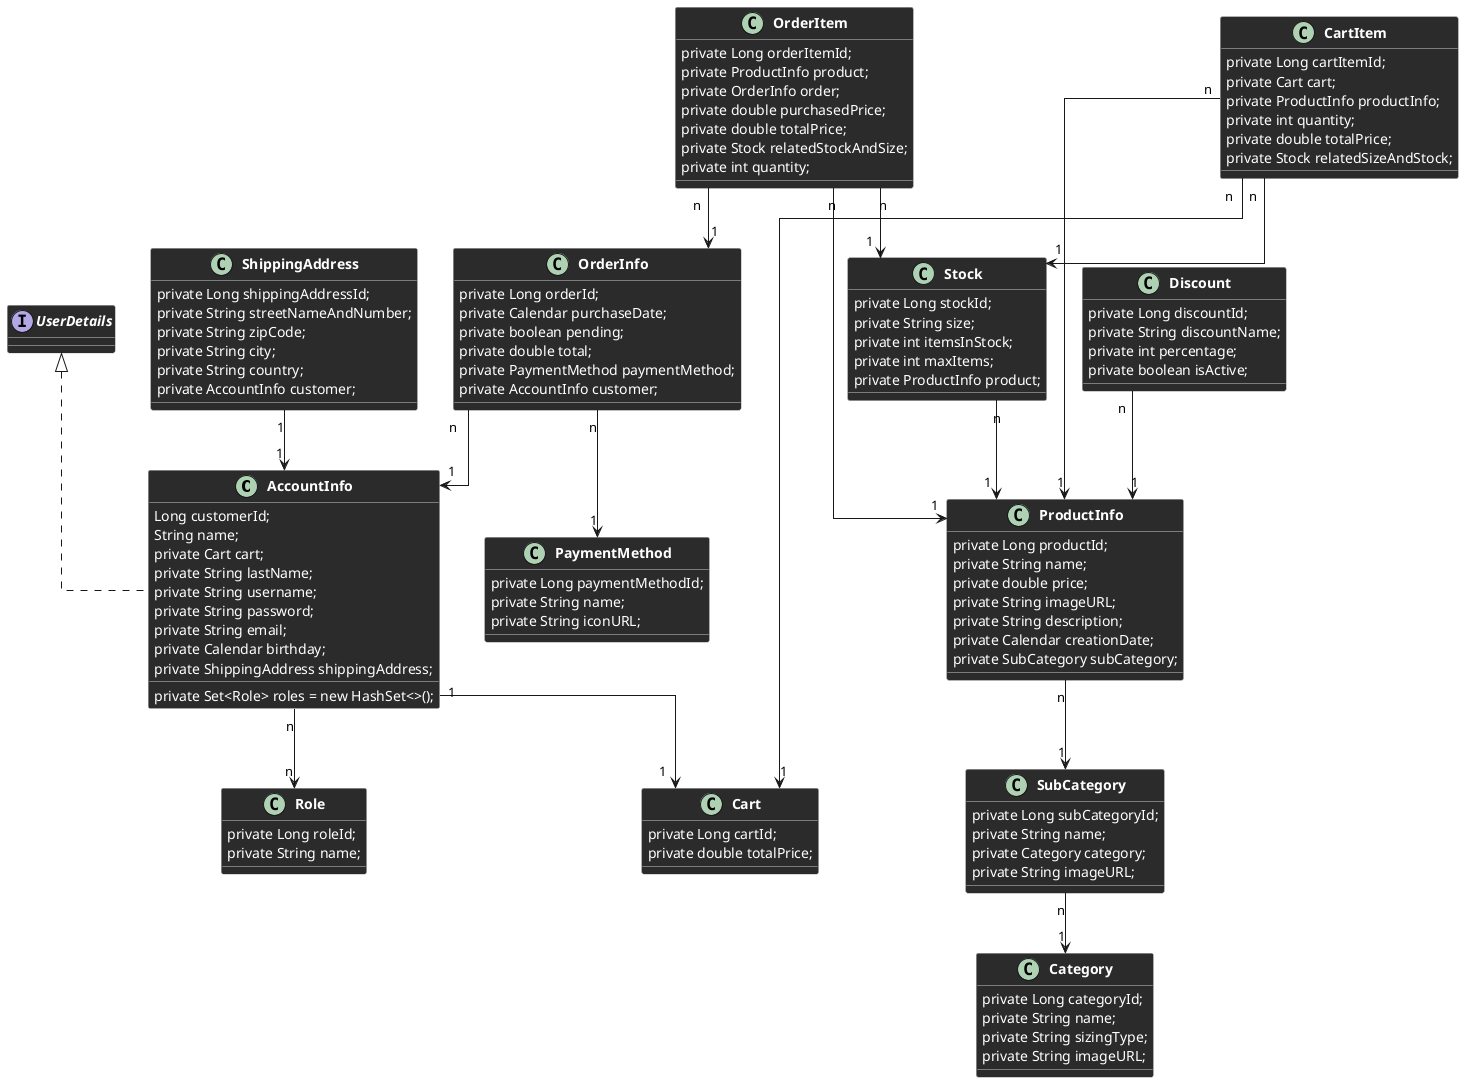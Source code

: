 @startuml
'https://plantuml.com/class-diagram

class AccountInfo implements UserDetails {
    Long customerId;
    String name;
    private Cart cart;
    private String lastName;
    private String username;
    private String password;
    private String email;
    private Calendar birthday;
    private Set<Role> roles = new HashSet<>();
    private ShippingAddress shippingAddress;
}


class Discount {
    private Long discountId;
    private String discountName;
    private int percentage;
    private boolean isActive;
}

class ShippingAddress {

    private Long shippingAddressId;
    private String streetNameAndNumber;
    private String zipCode;
    private String city;
    private String country;
    private AccountInfo customer;
}

class ProductInfo {
    private Long productId;
    private String name;
    private double price;
    private String imageURL;
    private String description;
    private Calendar creationDate;
    private SubCategory subCategory;
}

class Category {
    private Long categoryId;
    private String name;
    private String sizingType;
    private String imageURL;
}

class SubCategory {
    private Long subCategoryId;
    private String name;
    private Category category;
    private String imageURL;
}

class Stock {
    private Long stockId;
    private String size;
    private int itemsInStock;
    private int maxItems;
    private ProductInfo product;
}


class Cart {
    private Long cartId;
    private double totalPrice;
}

class CartItem {
    private Long cartItemId;
    private Cart cart;
    private ProductInfo productInfo;
    private int quantity;
    private double totalPrice;
    private Stock relatedSizeAndStock;
}


class OrderInfo {
    private Long orderId;
    private Calendar purchaseDate;
    private boolean pending;
    private double total;
    private PaymentMethod paymentMethod;
    private AccountInfo customer;
}

class OrderItem {
    private Long orderItemId;
    private ProductInfo product;
    private OrderInfo order;
    private double purchasedPrice;
    private double totalPrice;
    private Stock relatedStockAndSize;
    private int quantity;
}


class PaymentMethod {
    private Long paymentMethodId;
    private String name;
    private String iconURL;
}

class Role {
    private Long roleId;
    private String name;
}

AccountInfo "1" --> "1" Cart
AccountInfo "n" --> "n" Role

Discount "n" --> "1" ProductInfo

ProductInfo "n" --> "1" SubCategory
Stock "n" --> "1" ProductInfo


SubCategory "n" --> "1" Category

CartItem "n" --> "1" Cart
CartItem "n" --> "1" ProductInfo
CartItem "n" --> "1" Stock

OrderInfo "n" --> "1" PaymentMethod
OrderInfo "n" --> "1" AccountInfo

OrderItem "n" --> "1" ProductInfo
OrderItem "n" --> "1" OrderInfo
OrderItem "n" --> "1" Stock

ShippingAddress "1"--> "1" AccountInfo


skinparam class {
    BackgroundColor #2B2B2B
    BorderColor #CCCCCC
    ArrowColor #CCCCCC
    FontColor #FFFFFF
    FontSize 14
    FontStyle Bold
    AttributeFontColor #FFFFFF  // Set font color of attributes (properties)
}

skinparam linetype ortho

skinparam package {
    BackgroundColor #3C3F41
    BorderColor #CCCCCC
    ArrowColor #CCCCCC
    FontColor #FFFFFF
    FontSize 16
    FontStyle Bold
}

skinparam attribute {
    FontColor #FFFFFF
}

skinparam stereotype {
    BackgroundColor #2B2B2B
    BorderColor #CCCCCC
    ArrowColor #CCCCCC
    FontColor #FFFFFF
}




@enduml
}

enum ROLE {
DAYS
HOURS
MINUTES
}

@enduml